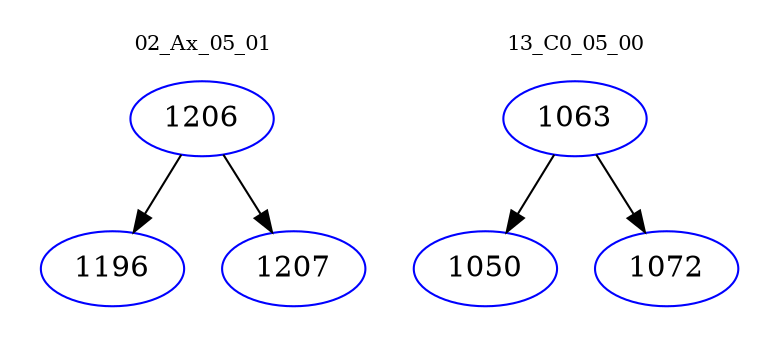 digraph{
subgraph cluster_0 {
color = white
label = "02_Ax_05_01";
fontsize=10;
T0_1206 [label="1206", color="blue"]
T0_1206 -> T0_1196 [color="black"]
T0_1196 [label="1196", color="blue"]
T0_1206 -> T0_1207 [color="black"]
T0_1207 [label="1207", color="blue"]
}
subgraph cluster_1 {
color = white
label = "13_C0_05_00";
fontsize=10;
T1_1063 [label="1063", color="blue"]
T1_1063 -> T1_1050 [color="black"]
T1_1050 [label="1050", color="blue"]
T1_1063 -> T1_1072 [color="black"]
T1_1072 [label="1072", color="blue"]
}
}
